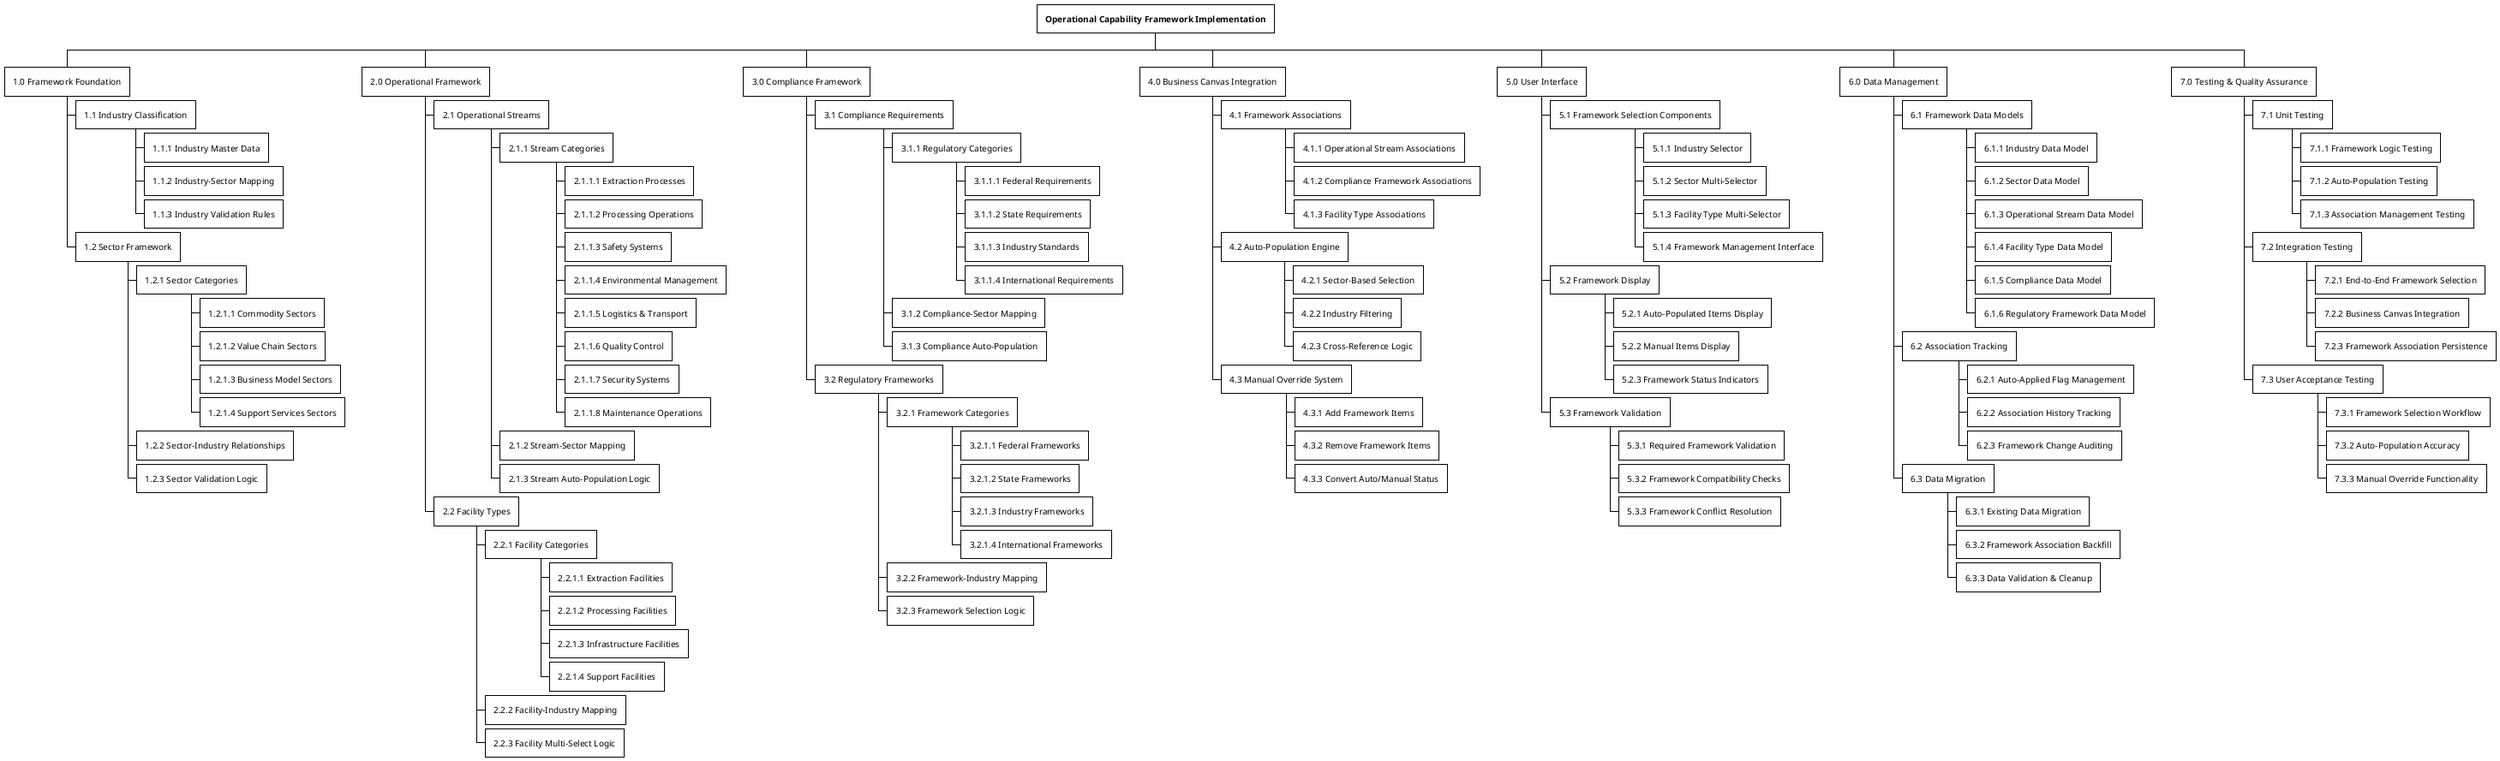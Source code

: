 @startwbs CapOpt-Framework-Implementation-WBS
!theme plain
skinparam backgroundColor #FFFFFF
skinparam defaultFontName Arial
skinparam defaultFontSize 10

* **Operational Capability Framework Implementation**
** 1.0 Framework Foundation
*** 1.1 Industry Classification
**** 1.1.1 Industry Master Data
**** 1.1.2 Industry-Sector Mapping
**** 1.1.3 Industry Validation Rules
*** 1.2 Sector Framework
**** 1.2.1 Sector Categories
***** 1.2.1.1 Commodity Sectors
***** 1.2.1.2 Value Chain Sectors
***** 1.2.1.3 Business Model Sectors
***** 1.2.1.4 Support Services Sectors
**** 1.2.2 Sector-Industry Relationships
**** 1.2.3 Sector Validation Logic

** 2.0 Operational Framework
*** 2.1 Operational Streams
**** 2.1.1 Stream Categories
***** 2.1.1.1 Extraction Processes
***** 2.1.1.2 Processing Operations
***** 2.1.1.3 Safety Systems
***** 2.1.1.4 Environmental Management
***** 2.1.1.5 Logistics & Transport
***** 2.1.1.6 Quality Control
***** 2.1.1.7 Security Systems
***** 2.1.1.8 Maintenance Operations
**** 2.1.2 Stream-Sector Mapping
**** 2.1.3 Stream Auto-Population Logic
*** 2.2 Facility Types
**** 2.2.1 Facility Categories
***** 2.2.1.1 Extraction Facilities
***** 2.2.1.2 Processing Facilities
***** 2.2.1.3 Infrastructure Facilities
***** 2.2.1.4 Support Facilities
**** 2.2.2 Facility-Industry Mapping
**** 2.2.3 Facility Multi-Select Logic

** 3.0 Compliance Framework
*** 3.1 Compliance Requirements
**** 3.1.1 Regulatory Categories
***** 3.1.1.1 Federal Requirements
***** 3.1.1.2 State Requirements
***** 3.1.1.3 Industry Standards
***** 3.1.1.4 International Requirements
**** 3.1.2 Compliance-Sector Mapping
**** 3.1.3 Compliance Auto-Population
*** 3.2 Regulatory Frameworks
**** 3.2.1 Framework Categories
***** 3.2.1.1 Federal Frameworks
***** 3.2.1.2 State Frameworks
***** 3.2.1.3 Industry Frameworks
***** 3.2.1.4 International Frameworks
**** 3.2.2 Framework-Industry Mapping
**** 3.2.3 Framework Selection Logic

** 4.0 Business Canvas Integration
*** 4.1 Framework Associations
**** 4.1.1 Operational Stream Associations
**** 4.1.2 Compliance Framework Associations
**** 4.1.3 Facility Type Associations
*** 4.2 Auto-Population Engine
**** 4.2.1 Sector-Based Selection
**** 4.2.2 Industry Filtering
**** 4.2.3 Cross-Reference Logic
*** 4.3 Manual Override System
**** 4.3.1 Add Framework Items
**** 4.3.2 Remove Framework Items
**** 4.3.3 Convert Auto/Manual Status

** 5.0 User Interface
*** 5.1 Framework Selection Components
**** 5.1.1 Industry Selector
**** 5.1.2 Sector Multi-Selector
**** 5.1.3 Facility Type Multi-Selector
**** 5.1.4 Framework Management Interface
*** 5.2 Framework Display
**** 5.2.1 Auto-Populated Items Display
**** 5.2.2 Manual Items Display
**** 5.2.3 Framework Status Indicators
*** 5.3 Framework Validation
**** 5.3.1 Required Framework Validation
**** 5.3.2 Framework Compatibility Checks
**** 5.3.3 Framework Conflict Resolution

** 6.0 Data Management
*** 6.1 Framework Data Models
**** 6.1.1 Industry Data Model
**** 6.1.2 Sector Data Model
**** 6.1.3 Operational Stream Data Model
**** 6.1.4 Facility Type Data Model
**** 6.1.5 Compliance Data Model
**** 6.1.6 Regulatory Framework Data Model
*** 6.2 Association Tracking
**** 6.2.1 Auto-Applied Flag Management
**** 6.2.2 Association History Tracking
**** 6.2.3 Framework Change Auditing
*** 6.3 Data Migration
**** 6.3.1 Existing Data Migration
**** 6.3.2 Framework Association Backfill
**** 6.3.3 Data Validation & Cleanup

** 7.0 Testing & Quality Assurance
*** 7.1 Unit Testing
**** 7.1.1 Framework Logic Testing
**** 7.1.2 Auto-Population Testing
**** 7.1.3 Association Management Testing
*** 7.2 Integration Testing
**** 7.2.1 End-to-End Framework Selection
**** 7.2.2 Business Canvas Integration
**** 7.2.3 Framework Association Persistence
*** 7.3 User Acceptance Testing
**** 7.3.1 Framework Selection Workflow
**** 7.3.2 Auto-Population Accuracy
**** 7.3.3 Manual Override Functionality

@endwbs 